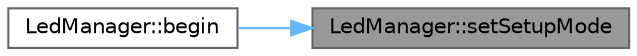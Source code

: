 digraph "LedManager::setSetupMode"
{
 // LATEX_PDF_SIZE
  bgcolor="transparent";
  edge [fontname=Helvetica,fontsize=10,labelfontname=Helvetica,labelfontsize=10];
  node [fontname=Helvetica,fontsize=10,shape=box,height=0.2,width=0.4];
  rankdir="RL";
  Node1 [id="Node000001",label="LedManager::setSetupMode",height=0.2,width=0.4,color="gray40", fillcolor="grey60", style="filled", fontcolor="black",tooltip="Set LED to setup mode (solid yellow)"];
  Node1 -> Node2 [id="edge1_Node000001_Node000002",dir="back",color="steelblue1",style="solid",tooltip=" "];
  Node2 [id="Node000002",label="LedManager::begin",height=0.2,width=0.4,color="grey40", fillcolor="white", style="filled",URL="$class_led_manager.html#a3206a18813d40d261e0742e52740552c",tooltip="Initialize the LED manager."];
}
